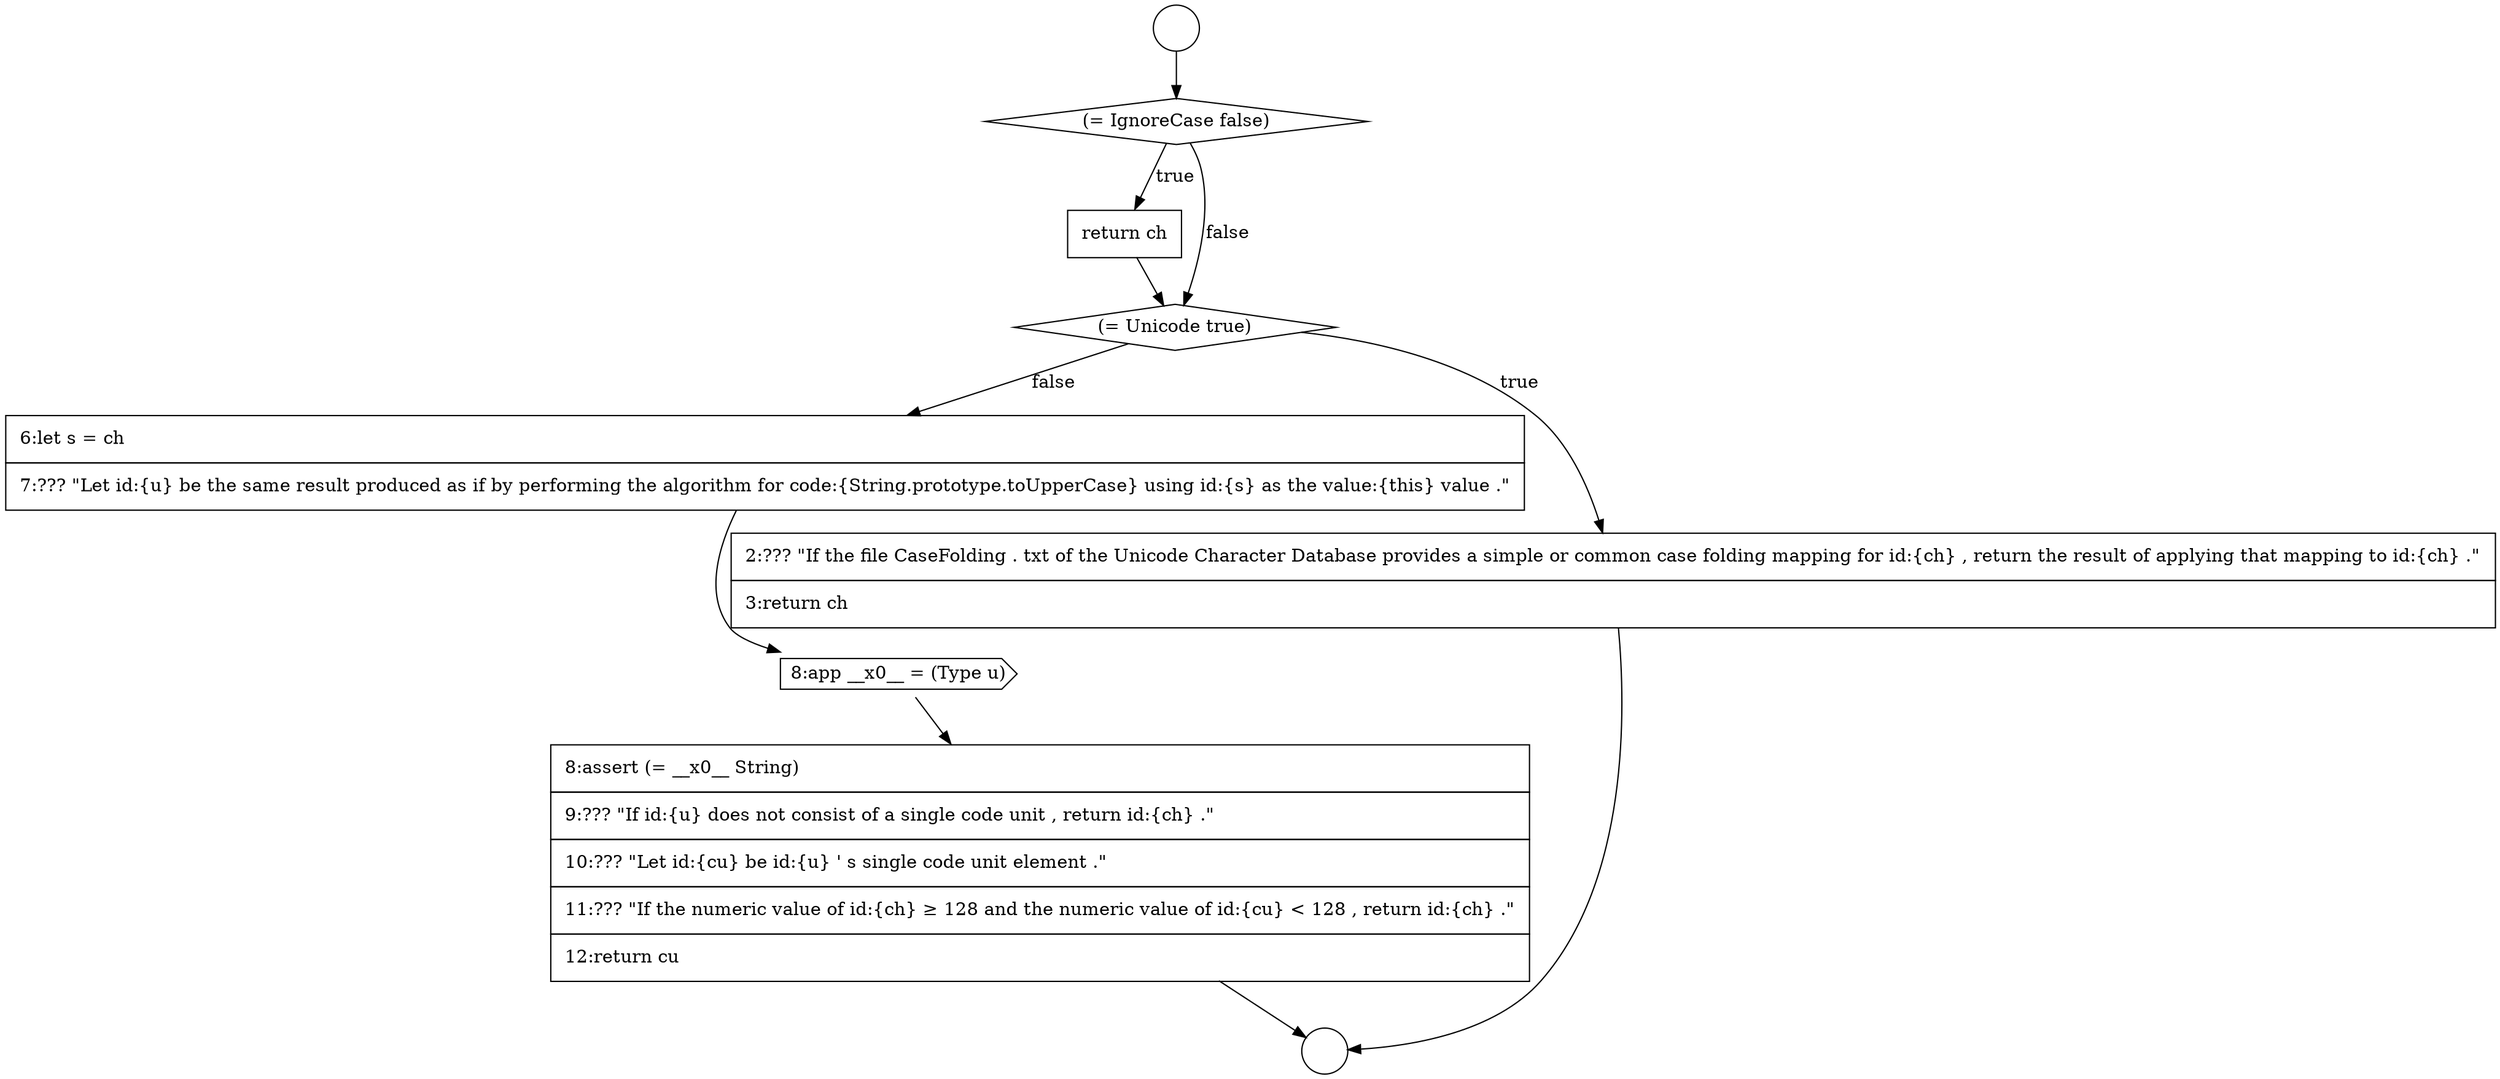 digraph {
  node13650 [shape=none, margin=0, label=<<font color="black">
    <table border="0" cellborder="1" cellspacing="0" cellpadding="10">
      <tr><td align="left">6:let s = ch</td></tr>
      <tr><td align="left">7:??? &quot;Let id:{u} be the same result produced as if by performing the algorithm for code:{String.prototype.toUpperCase} using id:{s} as the value:{this} value .&quot;</td></tr>
    </table>
  </font>> color="black" fillcolor="white" style=filled]
  node13651 [shape=cds, label=<<font color="black">8:app __x0__ = (Type u)</font>> color="black" fillcolor="white" style=filled]
  node13647 [shape=none, margin=0, label=<<font color="black">
    <table border="0" cellborder="1" cellspacing="0" cellpadding="10">
      <tr><td align="left">return ch</td></tr>
    </table>
  </font>> color="black" fillcolor="white" style=filled]
  node13644 [shape=circle label=" " color="black" fillcolor="white" style=filled]
  node13649 [shape=none, margin=0, label=<<font color="black">
    <table border="0" cellborder="1" cellspacing="0" cellpadding="10">
      <tr><td align="left">2:??? &quot;If the file CaseFolding . txt of the Unicode Character Database provides a simple or common case folding mapping for id:{ch} , return the result of applying that mapping to id:{ch} .&quot;</td></tr>
      <tr><td align="left">3:return ch</td></tr>
    </table>
  </font>> color="black" fillcolor="white" style=filled]
  node13648 [shape=diamond, label=<<font color="black">(= Unicode true)</font>> color="black" fillcolor="white" style=filled]
  node13645 [shape=circle label=" " color="black" fillcolor="white" style=filled]
  node13652 [shape=none, margin=0, label=<<font color="black">
    <table border="0" cellborder="1" cellspacing="0" cellpadding="10">
      <tr><td align="left">8:assert (= __x0__ String)</td></tr>
      <tr><td align="left">9:??? &quot;If id:{u} does not consist of a single code unit , return id:{ch} .&quot;</td></tr>
      <tr><td align="left">10:??? &quot;Let id:{cu} be id:{u} ' s single code unit element .&quot;</td></tr>
      <tr><td align="left">11:??? &quot;If the numeric value of id:{ch} &ge; 128 and the numeric value of id:{cu} &lt; 128 , return id:{ch} .&quot;</td></tr>
      <tr><td align="left">12:return cu</td></tr>
    </table>
  </font>> color="black" fillcolor="white" style=filled]
  node13646 [shape=diamond, label=<<font color="black">(= IgnoreCase false)</font>> color="black" fillcolor="white" style=filled]
  node13647 -> node13648 [ color="black"]
  node13648 -> node13649 [label=<<font color="black">true</font>> color="black"]
  node13648 -> node13650 [label=<<font color="black">false</font>> color="black"]
  node13652 -> node13645 [ color="black"]
  node13650 -> node13651 [ color="black"]
  node13646 -> node13647 [label=<<font color="black">true</font>> color="black"]
  node13646 -> node13648 [label=<<font color="black">false</font>> color="black"]
  node13651 -> node13652 [ color="black"]
  node13649 -> node13645 [ color="black"]
  node13644 -> node13646 [ color="black"]
}
